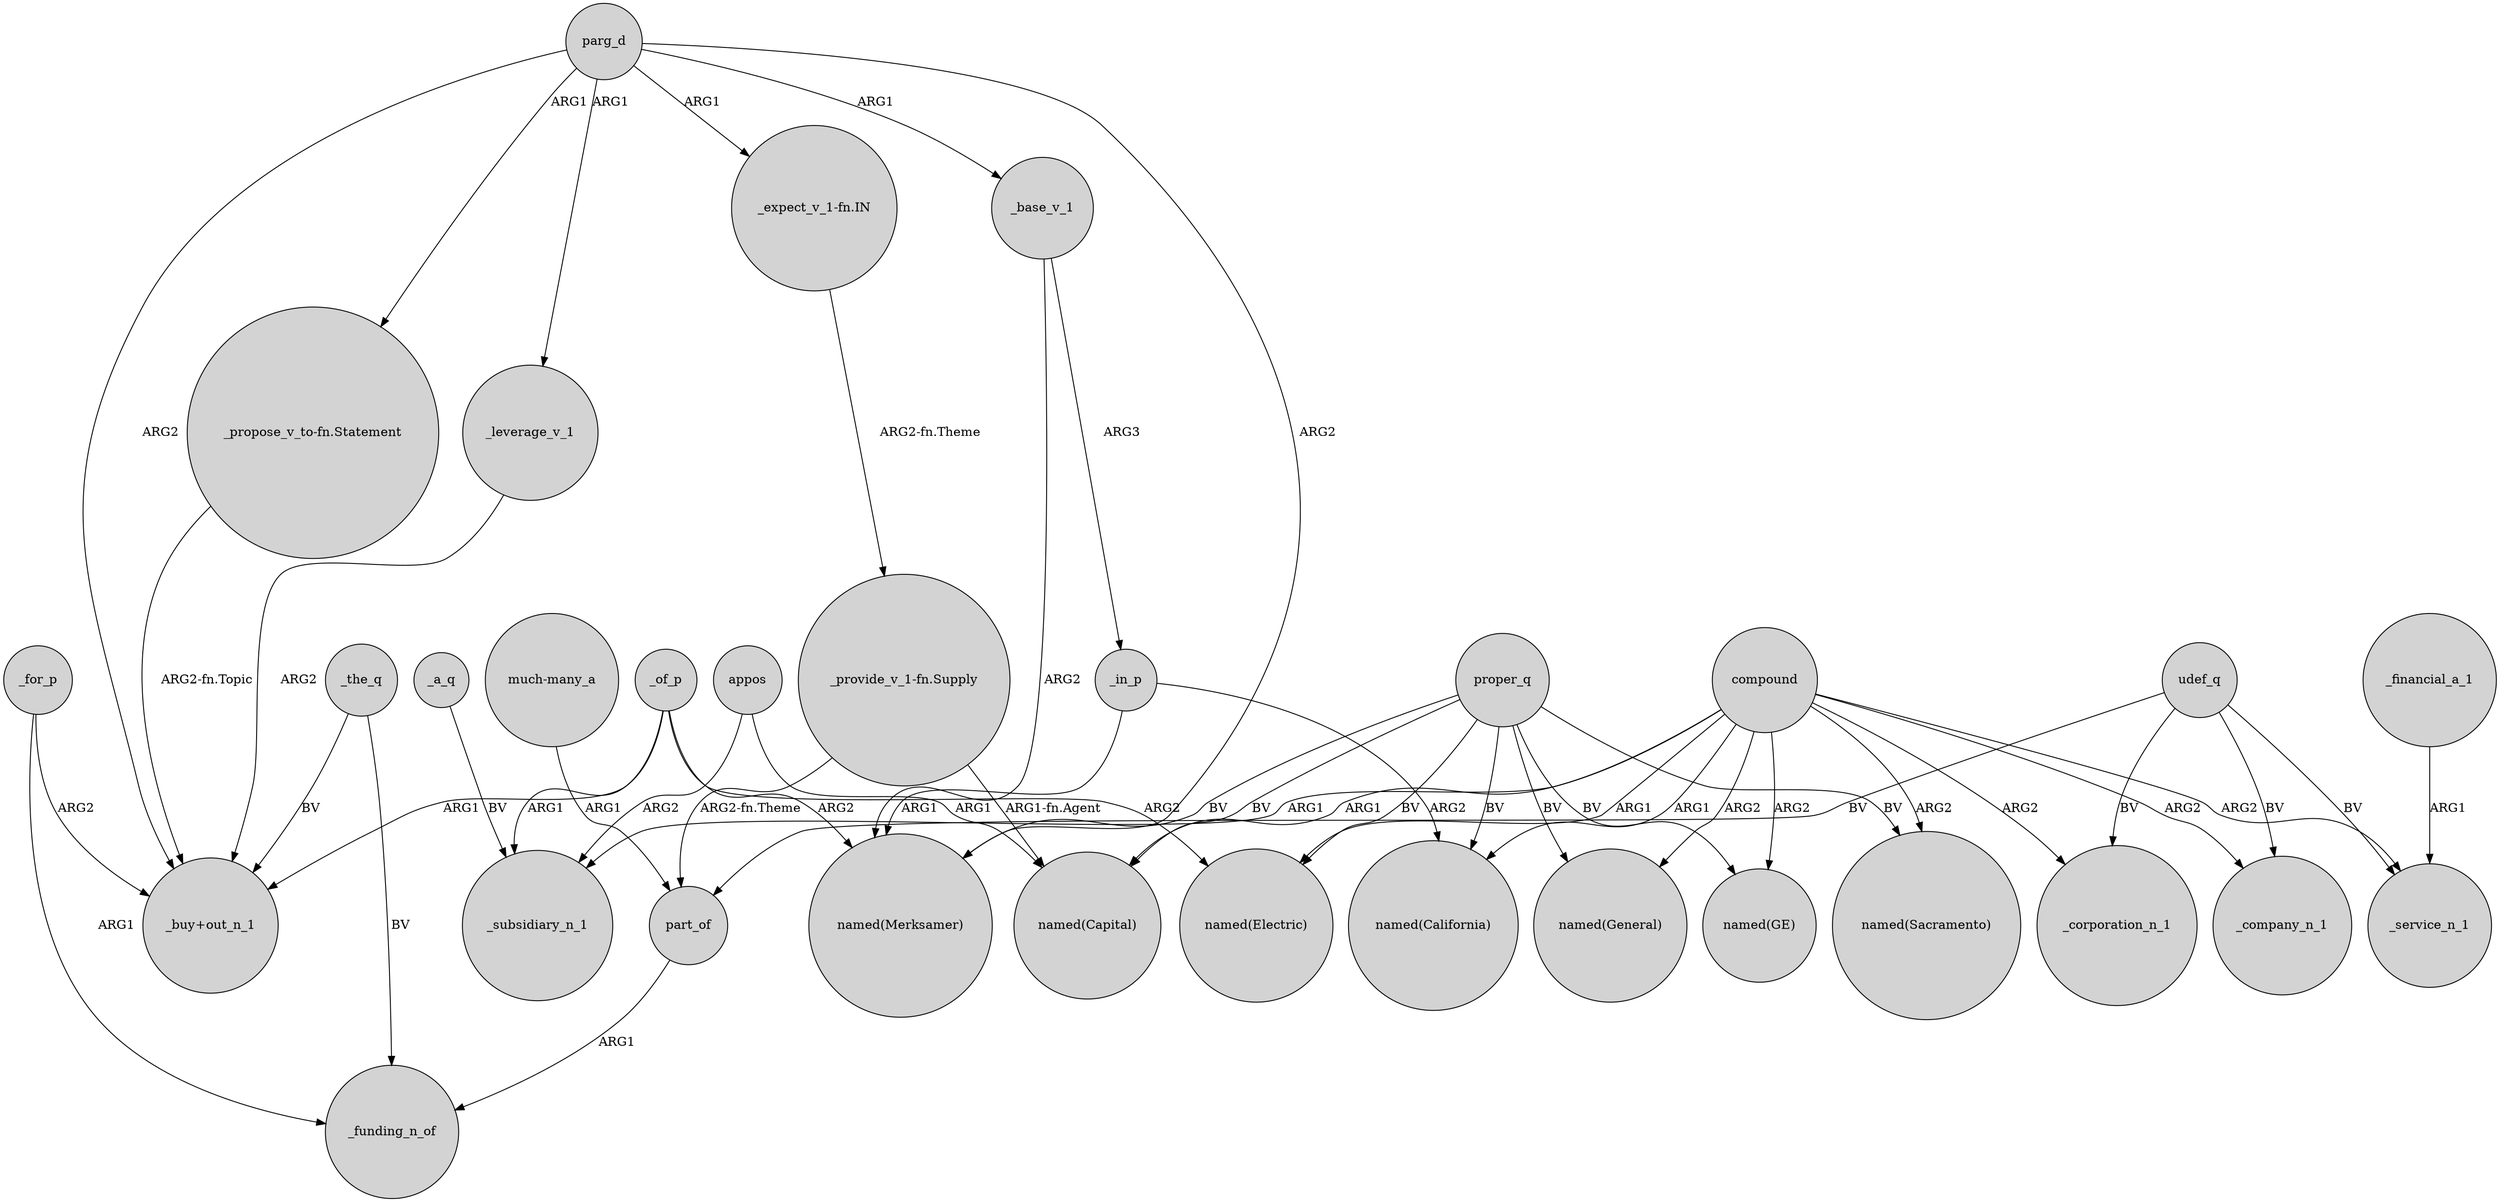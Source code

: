 digraph {
	node [shape=circle style=filled]
	"_provide_v_1-fn.Supply" -> part_of [label="ARG2-fn.Theme"]
	_in_p -> "named(California)" [label=ARG2]
	_of_p -> _subsidiary_n_1 [label=ARG1]
	udef_q -> part_of [label=BV]
	compound -> _service_n_1 [label=ARG2]
	appos -> _subsidiary_n_1 [label=ARG2]
	proper_q -> "named(Capital)" [label=BV]
	compound -> "named(GE)" [label=ARG2]
	_for_p -> "_buy+out_n_1" [label=ARG2]
	"much-many_a" -> part_of [label=ARG1]
	proper_q -> "named(GE)" [label=BV]
	proper_q -> "named(General)" [label=BV]
	compound -> _company_n_1 [label=ARG2]
	_of_p -> "named(Merksamer)" [label=ARG2]
	compound -> _corporation_n_1 [label=ARG2]
	proper_q -> "named(California)" [label=BV]
	compound -> "named(Electric)" [label=ARG1]
	appos -> "named(Capital)" [label=ARG1]
	_financial_a_1 -> _service_n_1 [label=ARG1]
	parg_d -> "_propose_v_to-fn.Statement" [label=ARG1]
	compound -> "named(General)" [label=ARG2]
	parg_d -> "_buy+out_n_1" [label=ARG2]
	_a_q -> _subsidiary_n_1 [label=BV]
	parg_d -> "named(Merksamer)" [label=ARG2]
	parg_d -> _leverage_v_1 [label=ARG1]
	_the_q -> _funding_n_of [label=BV]
	udef_q -> _corporation_n_1 [label=BV]
	_the_q -> "_buy+out_n_1" [label=BV]
	compound -> "named(California)" [label=ARG1]
	udef_q -> _service_n_1 [label=BV]
	"_expect_v_1-fn.IN" -> "_provide_v_1-fn.Supply" [label="ARG2-fn.Theme"]
	proper_q -> "named(Electric)" [label=BV]
	compound -> "named(Sacramento)" [label=ARG2]
	parg_d -> "_expect_v_1-fn.IN" [label=ARG1]
	_base_v_1 -> _in_p [label=ARG3]
	_leverage_v_1 -> "_buy+out_n_1" [label=ARG2]
	compound -> _subsidiary_n_1 [label=ARG1]
	"_propose_v_to-fn.Statement" -> "_buy+out_n_1" [label="ARG2-fn.Topic"]
	proper_q -> "named(Merksamer)" [label=BV]
	_in_p -> "named(Merksamer)" [label=ARG1]
	parg_d -> _base_v_1 [label=ARG1]
	proper_q -> "named(Sacramento)" [label=BV]
	_of_p -> "named(Electric)" [label=ARG2]
	_base_v_1 -> "named(Merksamer)" [label=ARG2]
	part_of -> _funding_n_of [label=ARG1]
	"_provide_v_1-fn.Supply" -> "named(Capital)" [label="ARG1-fn.Agent"]
	udef_q -> _company_n_1 [label=BV]
	_of_p -> "_buy+out_n_1" [label=ARG1]
	_for_p -> _funding_n_of [label=ARG1]
	compound -> "named(Capital)" [label=ARG1]
}
